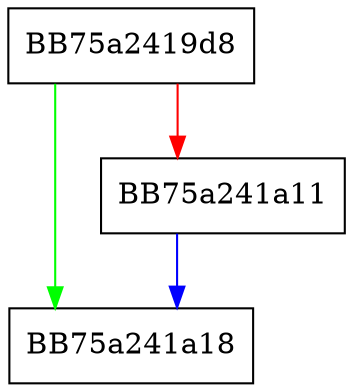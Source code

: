 digraph BreakpointManager {
  node [shape="box"];
  graph [splines=ortho];
  BB75a2419d8 -> BB75a241a18 [color="green"];
  BB75a2419d8 -> BB75a241a11 [color="red"];
  BB75a241a11 -> BB75a241a18 [color="blue"];
}